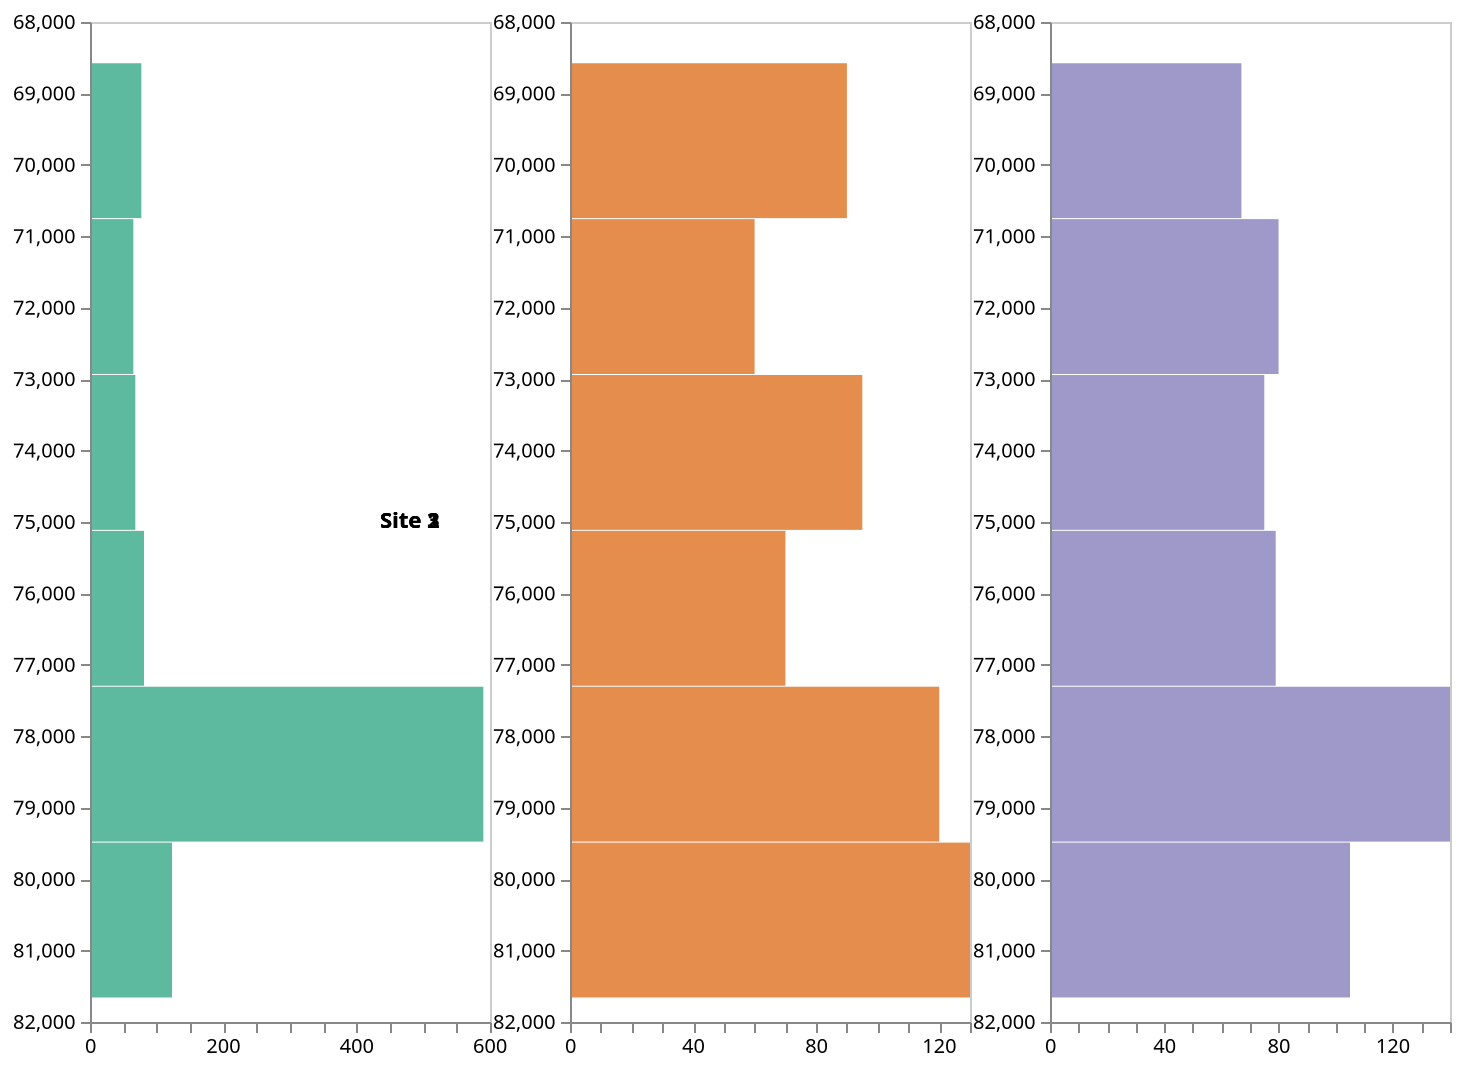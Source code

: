 {
  "$schema": "https://vega.github.io/schema/vega/v5.json",
  "description": "A small multiples view of histograms for visualizing univariate distributions using static bins.",
  "height": 500,
  "padding": 5,

  "signals": [
    {"name": "offset", "value": 40},
    {"name": "cellWidth", "value": 200},
    {"name": "width", "update": "3 * (offset + cellWidth)"}
  ],

  "data": [
    {
      "name": "binned",
      "values": [
        {"bin0": 68577.46875, "bin1": 70759.6796875, "count": 77, "label": "s30", "site": "Site 1"},
        {"bin0": 70759.6796875, "bin1": 72941.890625, "count": 65, "label": "s30", "site": "Site 1"},
        {"bin0": 72941.890625, "bin1": 75124.1015625, "count": 68, "label": "s30", "site": "Site 1"},
        {"bin0": 75124.1015625, "bin1": 77306.3125, "count": 81, "label": "s30", "site": "Site 1"},
        {"bin0": 77306.3125, "bin1": 79488.5234375, "count": 590, "label": "s30", "site": "Site 1"},
        {"bin0": 79488.5234375, "bin1": 81670.734375, "count": 123, "label": "s30", "site": "Site 1"},
        {"bin0": 68577.46875, "bin1": 70759.6796875, "count": 90, "label": "s40", "site": "Site 2"},
        {"bin0": 70759.6796875, "bin1": 72941.890625, "count": 60, "label": "s40", "site": "Site 2"},
        {"bin0": 72941.890625, "bin1": 75124.1015625, "count": 95, "label": "s40", "site": "Site 2"},
        {"bin0": 75124.1015625, "bin1": 77306.3125, "count": 70, "label": "s40", "site": "Site 2"},
        {"bin0": 77306.3125, "bin1": 79488.5234375, "count": 120, "label": "s40", "site": "Site 2"},
        {"bin0": 79488.5234375, "bin1": 81670.734375, "count": 130, "label": "s40", "site": "Site 2"},
        {"bin0": 68577.46875, "bin1": 70759.6796875, "count": 67, "label": "s50", "site": "Site 3"},
        {"bin0": 70759.6796875, "bin1": 72941.890625, "count": 80, "label": "s50", "site": "Site 3"},
        {"bin0": 72941.890625, "bin1": 75124.1015625, "count": 75, "label": "s50", "site": "Site 3"},
        {"bin0": 75124.1015625, "bin1": 77306.3125, "count": 79, "label": "s50", "site": "Site 3"},
        {"bin0": 77306.3125, "bin1": 79488.5234375, "count": 140, "label": "s50", "site": "Site 3"},
        {"bin0": 79488.5234375, "bin1": 81670.734375, "count": 105, "label": "s50", "site": "Site 3"}
      ]
    },
    {
      "name": "maxCounts",
      "source": "binned",
      "transform": [
        {
          "type": "aggregate",
          "groupby": ["site"],
          "fields": ["count"],
          "ops": ["max"],
          "as": ["maxCount"]
        }
      ]
    },
    {
      "name": "binRanges",
      "source": "binned",
      "transform": [
        {
          "type": "aggregate",
          "groupby": ["site"],
          "fields": ["bin0", "bin1"],
          "ops": ["min", "max"],
          "as": ["minBin", "maxBin"]
        }
      ]
    }
  ],

  "scales": [
    {
      "name": "gscale",
      "type": "band",
      "range": [0, {"signal": "width"}],
      "round": true,
      "domain": {"data": "binned", "field": "site"}
    },
    {
      "name": "color",
      "type": "ordinal",
      "domain": {"data": "binned", "field": "label"},
      "range": {"scheme": "dark2"}
    }
  ],

  "marks": [
    {
      "name": "siteGroups",
      "type": "group",
      "from": {
        "facet": {
          "data": "binned",
          "name": "facetedData",
          "groupby": "site"
        }
      },
      "encode": {
        "enter": {
          "x": {"scale": "gscale", "field": "site", "offset": {"signal": "offset"}},
          "width": {"signal": "cellWidth"},
          "height": {"signal": "height"},
          "stroke": {"value": "#ccc"}
        }
      },
      "data": [
        {
          "name": "xScaleData",
          "source": "maxCounts",
          "transform": [
            {
              "type": "filter",
              "expr": "datum.site === parent.site"
            }
          ]
        },
        {
          "name": "yScaleData",
          "source": "binRanges",
          "transform": [
            {
              "type": "filter",
              "expr": "datum.site === parent.site"
            }
          ]
        }
      ],
      "scales": [
        {
          "name": "xscale",
          "type": "linear",
          "range": [0, {"signal": "cellWidth"}],
          "domain": {"data": "xScaleData", "field": "maxCount"},
          "zero": true,
          "nice": true
        },
        {
          "name": "yscale",
          "type": "linear",
          "range": [0, {"signal": "height"}],
          "domain": {"data": "yScaleData", "fields": ["minBin", "maxBin"]},
          "zero": false,
          "nice": true
        }
      ],
      "axes": [
        {
          "orient": "bottom",
          "scale": "xscale",
          "zindex": 1,
          "labelOverlap": "parity",
          "labelSeparation": 20
        },
        {
          "orient": "left",
          "scale": "yscale",
          "zindex": 1
        }
      ],
      "marks": [
        {
          "name": "bins",
          "type": "rect",
          "from": {"data": "facetedData"},
          "encode": {
            "enter": {
              "fill": {"scale": "color", "field": "label"},
              "opacity": {"value": 0.7}
            },
            "update": {
              "x": {"scale": "xscale", "field": "count"},
              "x2": {"scale": "xscale", "value": 0},
              "y": {"scale": "yscale", "field": "bin0"},
              "y2": {"scale": "yscale", "field": "bin1", "offset": -0.5},
              "tooltip": {"signal": "{ 'Count': datum.count }"}
            },
            "hover": {
              "fill": {"value": "firebrick"}
            }
          }
        }
      ]
    },
    {
      "type": "text",
      "from": {"data": "siteGroups"},
      "encode": {
        "enter": {
          "y": {"field": "height", "mult": 0.5},
          "x": {"field": "width"},
          "fontSize": {"value": 11},
          "fontWeight": {"value": "bold"},
          "text": {"field": "datum.site"},
          "align": {"value": "center"},
          "baseline": {"value": "middle"},
          "fill": {"value": "#000"}
        }
      }
    }
  ]
}
